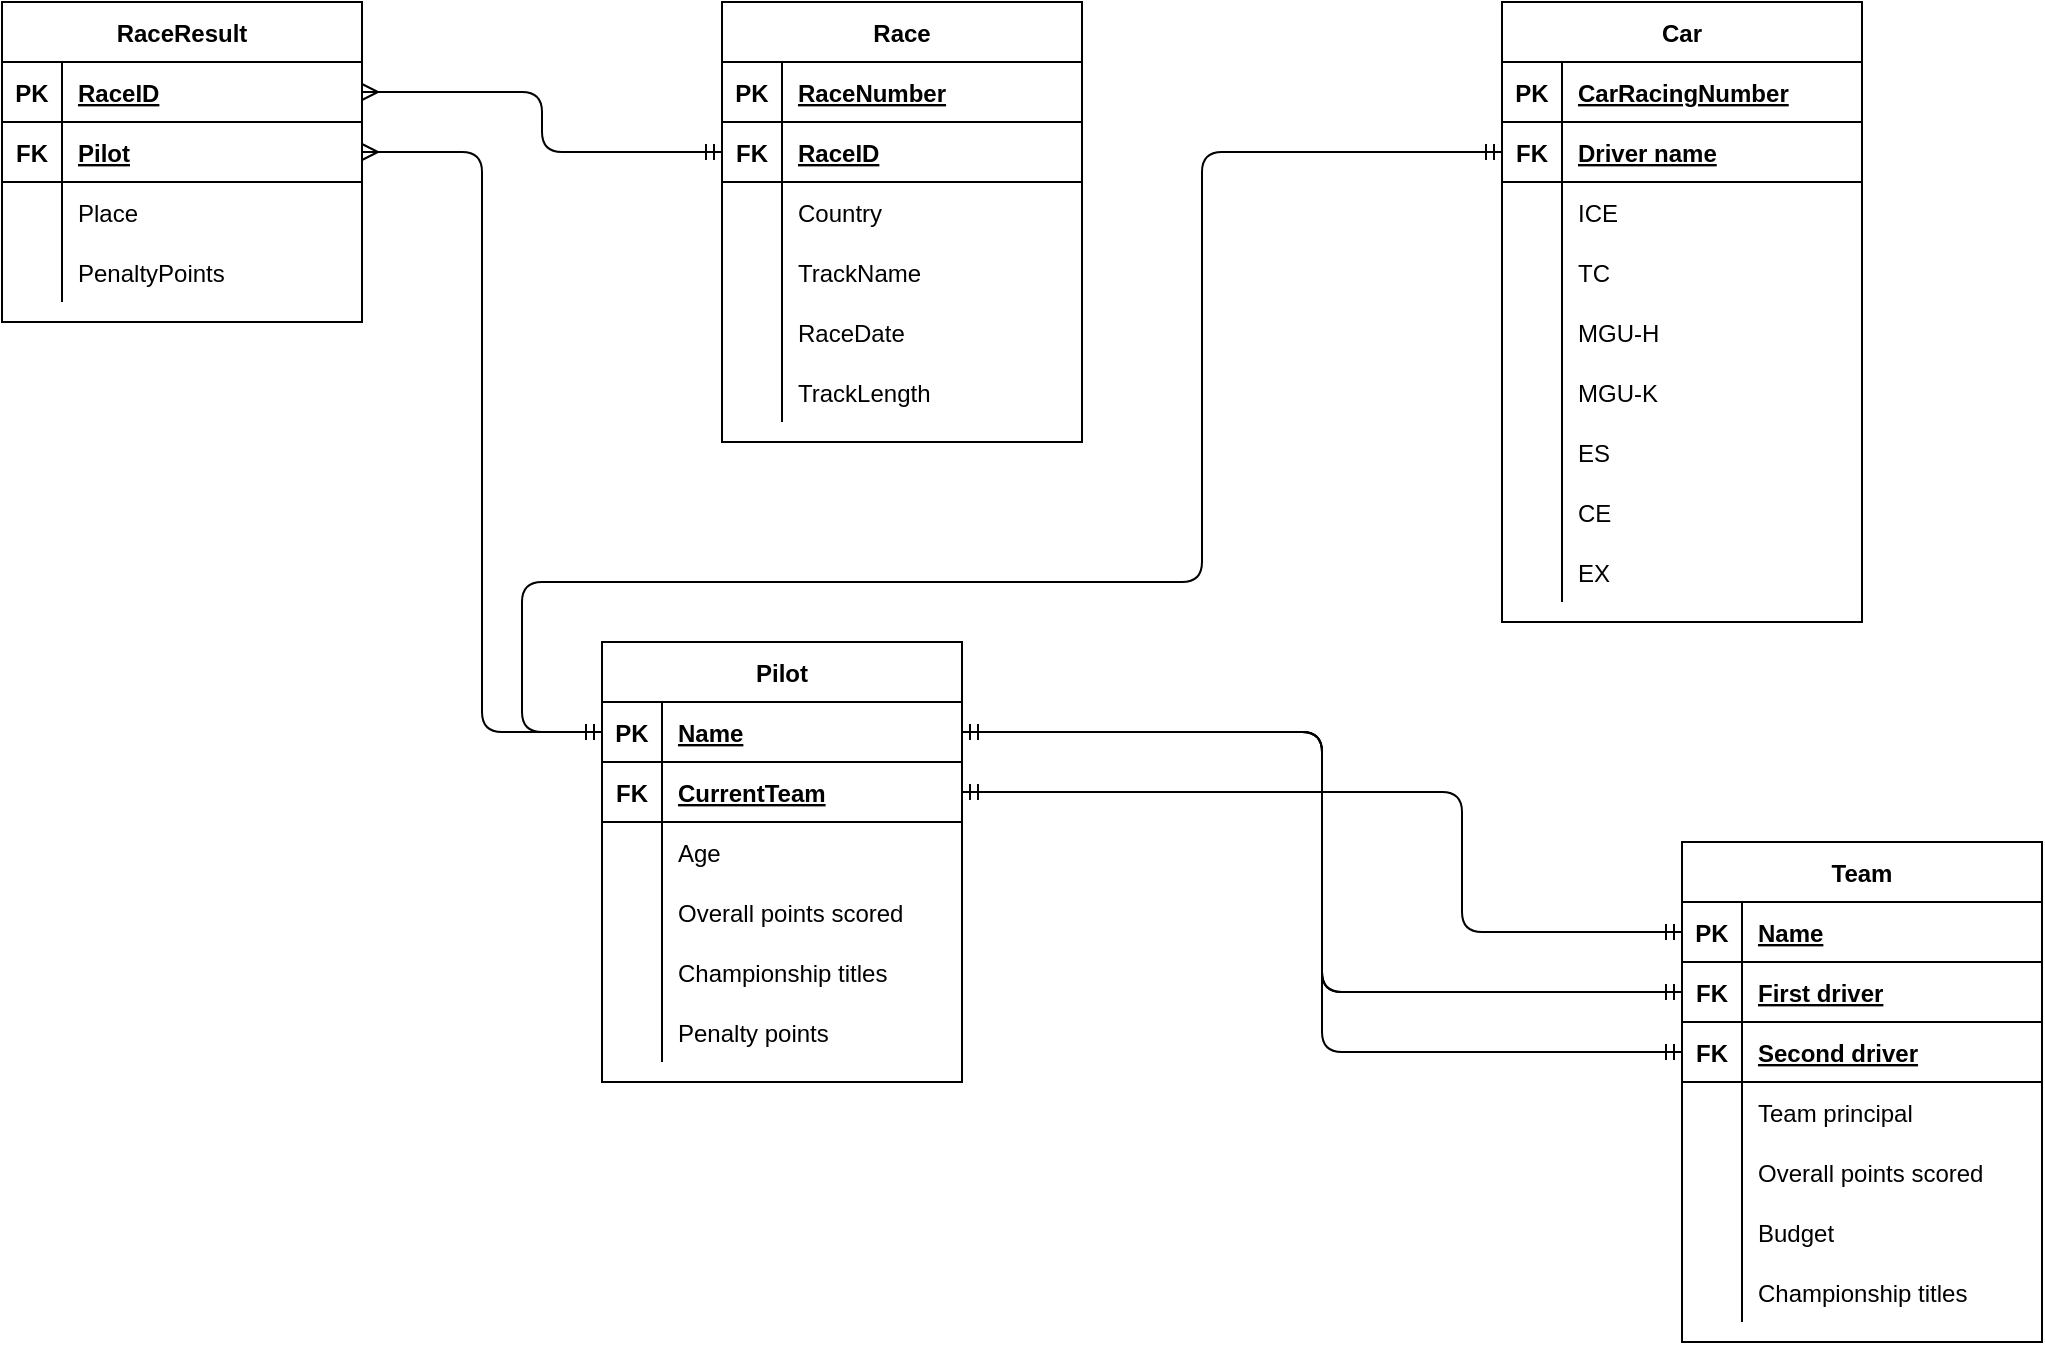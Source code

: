 <mxfile version="20.3.2" type="github">
  <diagram id="8oEdmpoph1ybJ8aEocy_" name="Страница 1">
    <mxGraphModel dx="616" dy="1140" grid="1" gridSize="10" guides="1" tooltips="1" connect="1" arrows="1" fold="1" page="1" pageScale="1" pageWidth="827" pageHeight="1169" math="0" shadow="0">
      <root>
        <mxCell id="0" />
        <mxCell id="1" parent="0" />
        <mxCell id="zvZLjR_T1mVchbXA6RpQ-13" value="Team" style="shape=table;startSize=30;container=1;collapsible=1;childLayout=tableLayout;fixedRows=1;rowLines=0;fontStyle=1;align=center;resizeLast=1;" parent="1" vertex="1">
          <mxGeometry x="920" y="1060" width="180" height="250" as="geometry" />
        </mxCell>
        <mxCell id="zvZLjR_T1mVchbXA6RpQ-14" value="" style="shape=tableRow;horizontal=0;startSize=0;swimlaneHead=0;swimlaneBody=0;fillColor=none;collapsible=0;dropTarget=0;points=[[0,0.5],[1,0.5]];portConstraint=eastwest;top=0;left=0;right=0;bottom=1;" parent="zvZLjR_T1mVchbXA6RpQ-13" vertex="1">
          <mxGeometry y="30" width="180" height="30" as="geometry" />
        </mxCell>
        <mxCell id="zvZLjR_T1mVchbXA6RpQ-15" value="PK" style="shape=partialRectangle;connectable=0;fillColor=none;top=0;left=0;bottom=0;right=0;fontStyle=1;overflow=hidden;" parent="zvZLjR_T1mVchbXA6RpQ-14" vertex="1">
          <mxGeometry width="30" height="30" as="geometry">
            <mxRectangle width="30" height="30" as="alternateBounds" />
          </mxGeometry>
        </mxCell>
        <mxCell id="zvZLjR_T1mVchbXA6RpQ-16" value="Name" style="shape=partialRectangle;connectable=0;fillColor=none;top=0;left=0;bottom=0;right=0;align=left;spacingLeft=6;fontStyle=5;overflow=hidden;" parent="zvZLjR_T1mVchbXA6RpQ-14" vertex="1">
          <mxGeometry x="30" width="150" height="30" as="geometry">
            <mxRectangle width="150" height="30" as="alternateBounds" />
          </mxGeometry>
        </mxCell>
        <mxCell id="zvZLjR_T1mVchbXA6RpQ-203" style="shape=tableRow;horizontal=0;startSize=0;swimlaneHead=0;swimlaneBody=0;fillColor=none;collapsible=0;dropTarget=0;points=[[0,0.5],[1,0.5]];portConstraint=eastwest;top=0;left=0;right=0;bottom=1;" parent="zvZLjR_T1mVchbXA6RpQ-13" vertex="1">
          <mxGeometry y="60" width="180" height="30" as="geometry" />
        </mxCell>
        <mxCell id="zvZLjR_T1mVchbXA6RpQ-204" value="FK" style="shape=partialRectangle;connectable=0;fillColor=none;top=0;left=0;bottom=0;right=0;fontStyle=1;overflow=hidden;" parent="zvZLjR_T1mVchbXA6RpQ-203" vertex="1">
          <mxGeometry width="30" height="30" as="geometry">
            <mxRectangle width="30" height="30" as="alternateBounds" />
          </mxGeometry>
        </mxCell>
        <mxCell id="zvZLjR_T1mVchbXA6RpQ-205" value="First driver" style="shape=partialRectangle;connectable=0;fillColor=none;top=0;left=0;bottom=0;right=0;align=left;spacingLeft=6;fontStyle=5;overflow=hidden;" parent="zvZLjR_T1mVchbXA6RpQ-203" vertex="1">
          <mxGeometry x="30" width="150" height="30" as="geometry">
            <mxRectangle width="150" height="30" as="alternateBounds" />
          </mxGeometry>
        </mxCell>
        <mxCell id="zvZLjR_T1mVchbXA6RpQ-200" style="shape=tableRow;horizontal=0;startSize=0;swimlaneHead=0;swimlaneBody=0;fillColor=none;collapsible=0;dropTarget=0;points=[[0,0.5],[1,0.5]];portConstraint=eastwest;top=0;left=0;right=0;bottom=1;" parent="zvZLjR_T1mVchbXA6RpQ-13" vertex="1">
          <mxGeometry y="90" width="180" height="30" as="geometry" />
        </mxCell>
        <mxCell id="zvZLjR_T1mVchbXA6RpQ-201" value="FK" style="shape=partialRectangle;connectable=0;fillColor=none;top=0;left=0;bottom=0;right=0;fontStyle=1;overflow=hidden;" parent="zvZLjR_T1mVchbXA6RpQ-200" vertex="1">
          <mxGeometry width="30" height="30" as="geometry">
            <mxRectangle width="30" height="30" as="alternateBounds" />
          </mxGeometry>
        </mxCell>
        <mxCell id="zvZLjR_T1mVchbXA6RpQ-202" value="Second driver" style="shape=partialRectangle;connectable=0;fillColor=none;top=0;left=0;bottom=0;right=0;align=left;spacingLeft=6;fontStyle=5;overflow=hidden;" parent="zvZLjR_T1mVchbXA6RpQ-200" vertex="1">
          <mxGeometry x="30" width="150" height="30" as="geometry">
            <mxRectangle width="150" height="30" as="alternateBounds" />
          </mxGeometry>
        </mxCell>
        <mxCell id="zvZLjR_T1mVchbXA6RpQ-29" style="shape=tableRow;horizontal=0;startSize=0;swimlaneHead=0;swimlaneBody=0;fillColor=none;collapsible=0;dropTarget=0;points=[[0,0.5],[1,0.5]];portConstraint=eastwest;top=0;left=0;right=0;bottom=0;" parent="zvZLjR_T1mVchbXA6RpQ-13" vertex="1">
          <mxGeometry y="120" width="180" height="30" as="geometry" />
        </mxCell>
        <mxCell id="zvZLjR_T1mVchbXA6RpQ-30" style="shape=partialRectangle;connectable=0;fillColor=none;top=0;left=0;bottom=0;right=0;editable=1;overflow=hidden;" parent="zvZLjR_T1mVchbXA6RpQ-29" vertex="1">
          <mxGeometry width="30" height="30" as="geometry">
            <mxRectangle width="30" height="30" as="alternateBounds" />
          </mxGeometry>
        </mxCell>
        <mxCell id="zvZLjR_T1mVchbXA6RpQ-31" value="Team principal" style="shape=partialRectangle;connectable=0;fillColor=none;top=0;left=0;bottom=0;right=0;align=left;spacingLeft=6;overflow=hidden;" parent="zvZLjR_T1mVchbXA6RpQ-29" vertex="1">
          <mxGeometry x="30" width="150" height="30" as="geometry">
            <mxRectangle width="150" height="30" as="alternateBounds" />
          </mxGeometry>
        </mxCell>
        <mxCell id="awtavTXApkBcehFsRU_w-45" style="shape=tableRow;horizontal=0;startSize=0;swimlaneHead=0;swimlaneBody=0;fillColor=none;collapsible=0;dropTarget=0;points=[[0,0.5],[1,0.5]];portConstraint=eastwest;top=0;left=0;right=0;bottom=0;" parent="zvZLjR_T1mVchbXA6RpQ-13" vertex="1">
          <mxGeometry y="150" width="180" height="30" as="geometry" />
        </mxCell>
        <mxCell id="awtavTXApkBcehFsRU_w-46" style="shape=partialRectangle;connectable=0;fillColor=none;top=0;left=0;bottom=0;right=0;editable=1;overflow=hidden;" parent="awtavTXApkBcehFsRU_w-45" vertex="1">
          <mxGeometry width="30" height="30" as="geometry">
            <mxRectangle width="30" height="30" as="alternateBounds" />
          </mxGeometry>
        </mxCell>
        <mxCell id="awtavTXApkBcehFsRU_w-47" value="Overall points scored" style="shape=partialRectangle;connectable=0;fillColor=none;top=0;left=0;bottom=0;right=0;align=left;spacingLeft=6;overflow=hidden;" parent="awtavTXApkBcehFsRU_w-45" vertex="1">
          <mxGeometry x="30" width="150" height="30" as="geometry">
            <mxRectangle width="150" height="30" as="alternateBounds" />
          </mxGeometry>
        </mxCell>
        <mxCell id="zvZLjR_T1mVchbXA6RpQ-23" value="" style="shape=tableRow;horizontal=0;startSize=0;swimlaneHead=0;swimlaneBody=0;fillColor=none;collapsible=0;dropTarget=0;points=[[0,0.5],[1,0.5]];portConstraint=eastwest;top=0;left=0;right=0;bottom=0;" parent="zvZLjR_T1mVchbXA6RpQ-13" vertex="1">
          <mxGeometry y="180" width="180" height="30" as="geometry" />
        </mxCell>
        <mxCell id="zvZLjR_T1mVchbXA6RpQ-24" value="" style="shape=partialRectangle;connectable=0;fillColor=none;top=0;left=0;bottom=0;right=0;editable=1;overflow=hidden;" parent="zvZLjR_T1mVchbXA6RpQ-23" vertex="1">
          <mxGeometry width="30" height="30" as="geometry">
            <mxRectangle width="30" height="30" as="alternateBounds" />
          </mxGeometry>
        </mxCell>
        <mxCell id="zvZLjR_T1mVchbXA6RpQ-25" value="Budget" style="shape=partialRectangle;connectable=0;fillColor=none;top=0;left=0;bottom=0;right=0;align=left;spacingLeft=6;overflow=hidden;" parent="zvZLjR_T1mVchbXA6RpQ-23" vertex="1">
          <mxGeometry x="30" width="150" height="30" as="geometry">
            <mxRectangle width="150" height="30" as="alternateBounds" />
          </mxGeometry>
        </mxCell>
        <mxCell id="awtavTXApkBcehFsRU_w-41" style="shape=tableRow;horizontal=0;startSize=0;swimlaneHead=0;swimlaneBody=0;fillColor=none;collapsible=0;dropTarget=0;points=[[0,0.5],[1,0.5]];portConstraint=eastwest;top=0;left=0;right=0;bottom=0;" parent="zvZLjR_T1mVchbXA6RpQ-13" vertex="1">
          <mxGeometry y="210" width="180" height="30" as="geometry" />
        </mxCell>
        <mxCell id="awtavTXApkBcehFsRU_w-42" style="shape=partialRectangle;connectable=0;fillColor=none;top=0;left=0;bottom=0;right=0;editable=1;overflow=hidden;" parent="awtavTXApkBcehFsRU_w-41" vertex="1">
          <mxGeometry width="30" height="30" as="geometry">
            <mxRectangle width="30" height="30" as="alternateBounds" />
          </mxGeometry>
        </mxCell>
        <mxCell id="awtavTXApkBcehFsRU_w-43" value="Championship titles" style="shape=partialRectangle;connectable=0;fillColor=none;top=0;left=0;bottom=0;right=0;align=left;spacingLeft=6;overflow=hidden;" parent="awtavTXApkBcehFsRU_w-41" vertex="1">
          <mxGeometry x="30" width="150" height="30" as="geometry">
            <mxRectangle width="150" height="30" as="alternateBounds" />
          </mxGeometry>
        </mxCell>
        <mxCell id="zvZLjR_T1mVchbXA6RpQ-32" value="Pilot" style="shape=table;startSize=30;container=1;collapsible=1;childLayout=tableLayout;fixedRows=1;rowLines=0;fontStyle=1;align=center;resizeLast=1;" parent="1" vertex="1">
          <mxGeometry x="380" y="960" width="180" height="220" as="geometry" />
        </mxCell>
        <mxCell id="zvZLjR_T1mVchbXA6RpQ-33" value="" style="shape=tableRow;horizontal=0;startSize=0;swimlaneHead=0;swimlaneBody=0;fillColor=none;collapsible=0;dropTarget=0;points=[[0,0.5],[1,0.5]];portConstraint=eastwest;top=0;left=0;right=0;bottom=1;" parent="zvZLjR_T1mVchbXA6RpQ-32" vertex="1">
          <mxGeometry y="30" width="180" height="30" as="geometry" />
        </mxCell>
        <mxCell id="zvZLjR_T1mVchbXA6RpQ-34" value="PK" style="shape=partialRectangle;connectable=0;fillColor=none;top=0;left=0;bottom=0;right=0;fontStyle=1;overflow=hidden;" parent="zvZLjR_T1mVchbXA6RpQ-33" vertex="1">
          <mxGeometry width="30" height="30" as="geometry">
            <mxRectangle width="30" height="30" as="alternateBounds" />
          </mxGeometry>
        </mxCell>
        <mxCell id="zvZLjR_T1mVchbXA6RpQ-35" value="Name" style="shape=partialRectangle;connectable=0;fillColor=none;top=0;left=0;bottom=0;right=0;align=left;spacingLeft=6;fontStyle=5;overflow=hidden;" parent="zvZLjR_T1mVchbXA6RpQ-33" vertex="1">
          <mxGeometry x="30" width="150" height="30" as="geometry">
            <mxRectangle width="150" height="30" as="alternateBounds" />
          </mxGeometry>
        </mxCell>
        <mxCell id="awtavTXApkBcehFsRU_w-98" style="shape=tableRow;horizontal=0;startSize=0;swimlaneHead=0;swimlaneBody=0;fillColor=none;collapsible=0;dropTarget=0;points=[[0,0.5],[1,0.5]];portConstraint=eastwest;top=0;left=0;right=0;bottom=1;" parent="zvZLjR_T1mVchbXA6RpQ-32" vertex="1">
          <mxGeometry y="60" width="180" height="30" as="geometry" />
        </mxCell>
        <mxCell id="awtavTXApkBcehFsRU_w-99" value="FK" style="shape=partialRectangle;connectable=0;fillColor=none;top=0;left=0;bottom=0;right=0;fontStyle=1;overflow=hidden;" parent="awtavTXApkBcehFsRU_w-98" vertex="1">
          <mxGeometry width="30" height="30" as="geometry">
            <mxRectangle width="30" height="30" as="alternateBounds" />
          </mxGeometry>
        </mxCell>
        <mxCell id="awtavTXApkBcehFsRU_w-100" value="CurrentTeam" style="shape=partialRectangle;connectable=0;fillColor=none;top=0;left=0;bottom=0;right=0;align=left;spacingLeft=6;fontStyle=5;overflow=hidden;" parent="awtavTXApkBcehFsRU_w-98" vertex="1">
          <mxGeometry x="30" width="150" height="30" as="geometry">
            <mxRectangle width="150" height="30" as="alternateBounds" />
          </mxGeometry>
        </mxCell>
        <mxCell id="zvZLjR_T1mVchbXA6RpQ-36" style="shape=tableRow;horizontal=0;startSize=0;swimlaneHead=0;swimlaneBody=0;fillColor=none;collapsible=0;dropTarget=0;points=[[0,0.5],[1,0.5]];portConstraint=eastwest;top=0;left=0;right=0;bottom=0;" parent="zvZLjR_T1mVchbXA6RpQ-32" vertex="1">
          <mxGeometry y="90" width="180" height="30" as="geometry" />
        </mxCell>
        <mxCell id="zvZLjR_T1mVchbXA6RpQ-37" style="shape=partialRectangle;connectable=0;fillColor=none;top=0;left=0;bottom=0;right=0;editable=1;overflow=hidden;" parent="zvZLjR_T1mVchbXA6RpQ-36" vertex="1">
          <mxGeometry width="30" height="30" as="geometry">
            <mxRectangle width="30" height="30" as="alternateBounds" />
          </mxGeometry>
        </mxCell>
        <mxCell id="zvZLjR_T1mVchbXA6RpQ-38" value="Age" style="shape=partialRectangle;connectable=0;fillColor=none;top=0;left=0;bottom=0;right=0;align=left;spacingLeft=6;overflow=hidden;" parent="zvZLjR_T1mVchbXA6RpQ-36" vertex="1">
          <mxGeometry x="30" width="150" height="30" as="geometry">
            <mxRectangle width="150" height="30" as="alternateBounds" />
          </mxGeometry>
        </mxCell>
        <mxCell id="zvZLjR_T1mVchbXA6RpQ-39" value="" style="shape=tableRow;horizontal=0;startSize=0;swimlaneHead=0;swimlaneBody=0;fillColor=none;collapsible=0;dropTarget=0;points=[[0,0.5],[1,0.5]];portConstraint=eastwest;top=0;left=0;right=0;bottom=0;" parent="zvZLjR_T1mVchbXA6RpQ-32" vertex="1">
          <mxGeometry y="120" width="180" height="30" as="geometry" />
        </mxCell>
        <mxCell id="zvZLjR_T1mVchbXA6RpQ-40" value="" style="shape=partialRectangle;connectable=0;fillColor=none;top=0;left=0;bottom=0;right=0;editable=1;overflow=hidden;" parent="zvZLjR_T1mVchbXA6RpQ-39" vertex="1">
          <mxGeometry width="30" height="30" as="geometry">
            <mxRectangle width="30" height="30" as="alternateBounds" />
          </mxGeometry>
        </mxCell>
        <mxCell id="zvZLjR_T1mVchbXA6RpQ-41" value="Overall points scored" style="shape=partialRectangle;connectable=0;fillColor=none;top=0;left=0;bottom=0;right=0;align=left;spacingLeft=6;overflow=hidden;" parent="zvZLjR_T1mVchbXA6RpQ-39" vertex="1">
          <mxGeometry x="30" width="150" height="30" as="geometry">
            <mxRectangle width="150" height="30" as="alternateBounds" />
          </mxGeometry>
        </mxCell>
        <mxCell id="zvZLjR_T1mVchbXA6RpQ-42" value="" style="shape=tableRow;horizontal=0;startSize=0;swimlaneHead=0;swimlaneBody=0;fillColor=none;collapsible=0;dropTarget=0;points=[[0,0.5],[1,0.5]];portConstraint=eastwest;top=0;left=0;right=0;bottom=0;" parent="zvZLjR_T1mVchbXA6RpQ-32" vertex="1">
          <mxGeometry y="150" width="180" height="30" as="geometry" />
        </mxCell>
        <mxCell id="zvZLjR_T1mVchbXA6RpQ-43" value="" style="shape=partialRectangle;connectable=0;fillColor=none;top=0;left=0;bottom=0;right=0;editable=1;overflow=hidden;" parent="zvZLjR_T1mVchbXA6RpQ-42" vertex="1">
          <mxGeometry width="30" height="30" as="geometry">
            <mxRectangle width="30" height="30" as="alternateBounds" />
          </mxGeometry>
        </mxCell>
        <mxCell id="zvZLjR_T1mVchbXA6RpQ-44" value="Championship titles" style="shape=partialRectangle;connectable=0;fillColor=none;top=0;left=0;bottom=0;right=0;align=left;spacingLeft=6;overflow=hidden;" parent="zvZLjR_T1mVchbXA6RpQ-42" vertex="1">
          <mxGeometry x="30" width="150" height="30" as="geometry">
            <mxRectangle width="150" height="30" as="alternateBounds" />
          </mxGeometry>
        </mxCell>
        <mxCell id="zvZLjR_T1mVchbXA6RpQ-45" value="" style="shape=tableRow;horizontal=0;startSize=0;swimlaneHead=0;swimlaneBody=0;fillColor=none;collapsible=0;dropTarget=0;points=[[0,0.5],[1,0.5]];portConstraint=eastwest;top=0;left=0;right=0;bottom=0;" parent="zvZLjR_T1mVchbXA6RpQ-32" vertex="1">
          <mxGeometry y="180" width="180" height="30" as="geometry" />
        </mxCell>
        <mxCell id="zvZLjR_T1mVchbXA6RpQ-46" value="" style="shape=partialRectangle;connectable=0;fillColor=none;top=0;left=0;bottom=0;right=0;editable=1;overflow=hidden;" parent="zvZLjR_T1mVchbXA6RpQ-45" vertex="1">
          <mxGeometry width="30" height="30" as="geometry">
            <mxRectangle width="30" height="30" as="alternateBounds" />
          </mxGeometry>
        </mxCell>
        <mxCell id="zvZLjR_T1mVchbXA6RpQ-47" value="Penalty points" style="shape=partialRectangle;connectable=0;fillColor=none;top=0;left=0;bottom=0;right=0;align=left;spacingLeft=6;overflow=hidden;" parent="zvZLjR_T1mVchbXA6RpQ-45" vertex="1">
          <mxGeometry x="30" width="150" height="30" as="geometry">
            <mxRectangle width="150" height="30" as="alternateBounds" />
          </mxGeometry>
        </mxCell>
        <mxCell id="zvZLjR_T1mVchbXA6RpQ-48" value="Car" style="shape=table;startSize=30;container=1;collapsible=1;childLayout=tableLayout;fixedRows=1;rowLines=0;fontStyle=1;align=center;resizeLast=1;" parent="1" vertex="1">
          <mxGeometry x="830" y="640" width="180" height="310" as="geometry" />
        </mxCell>
        <mxCell id="zvZLjR_T1mVchbXA6RpQ-68" style="shape=tableRow;horizontal=0;startSize=0;swimlaneHead=0;swimlaneBody=0;fillColor=none;collapsible=0;dropTarget=0;points=[[0,0.5],[1,0.5]];portConstraint=eastwest;top=0;left=0;right=0;bottom=1;" parent="zvZLjR_T1mVchbXA6RpQ-48" vertex="1">
          <mxGeometry y="30" width="180" height="30" as="geometry" />
        </mxCell>
        <mxCell id="zvZLjR_T1mVchbXA6RpQ-69" value="PK" style="shape=partialRectangle;connectable=0;fillColor=none;top=0;left=0;bottom=0;right=0;fontStyle=1;overflow=hidden;" parent="zvZLjR_T1mVchbXA6RpQ-68" vertex="1">
          <mxGeometry width="30" height="30" as="geometry">
            <mxRectangle width="30" height="30" as="alternateBounds" />
          </mxGeometry>
        </mxCell>
        <mxCell id="zvZLjR_T1mVchbXA6RpQ-70" value="CarRacingNumber" style="shape=partialRectangle;connectable=0;fillColor=none;top=0;left=0;bottom=0;right=0;align=left;spacingLeft=6;fontStyle=5;overflow=hidden;" parent="zvZLjR_T1mVchbXA6RpQ-68" vertex="1">
          <mxGeometry x="30" width="150" height="30" as="geometry">
            <mxRectangle width="150" height="30" as="alternateBounds" />
          </mxGeometry>
        </mxCell>
        <mxCell id="zvZLjR_T1mVchbXA6RpQ-64" style="shape=tableRow;horizontal=0;startSize=0;swimlaneHead=0;swimlaneBody=0;fillColor=none;collapsible=0;dropTarget=0;points=[[0,0.5],[1,0.5]];portConstraint=eastwest;top=0;left=0;right=0;bottom=1;" parent="zvZLjR_T1mVchbXA6RpQ-48" vertex="1">
          <mxGeometry y="60" width="180" height="30" as="geometry" />
        </mxCell>
        <mxCell id="zvZLjR_T1mVchbXA6RpQ-65" value="FK" style="shape=partialRectangle;connectable=0;fillColor=none;top=0;left=0;bottom=0;right=0;fontStyle=1;overflow=hidden;" parent="zvZLjR_T1mVchbXA6RpQ-64" vertex="1">
          <mxGeometry width="30" height="30" as="geometry">
            <mxRectangle width="30" height="30" as="alternateBounds" />
          </mxGeometry>
        </mxCell>
        <mxCell id="zvZLjR_T1mVchbXA6RpQ-66" value="Driver name" style="shape=partialRectangle;connectable=0;fillColor=none;top=0;left=0;bottom=0;right=0;align=left;spacingLeft=6;fontStyle=5;overflow=hidden;" parent="zvZLjR_T1mVchbXA6RpQ-64" vertex="1">
          <mxGeometry x="30" width="150" height="30" as="geometry">
            <mxRectangle width="150" height="30" as="alternateBounds" />
          </mxGeometry>
        </mxCell>
        <mxCell id="zvZLjR_T1mVchbXA6RpQ-52" style="shape=tableRow;horizontal=0;startSize=0;swimlaneHead=0;swimlaneBody=0;fillColor=none;collapsible=0;dropTarget=0;points=[[0,0.5],[1,0.5]];portConstraint=eastwest;top=0;left=0;right=0;bottom=0;" parent="zvZLjR_T1mVchbXA6RpQ-48" vertex="1">
          <mxGeometry y="90" width="180" height="30" as="geometry" />
        </mxCell>
        <mxCell id="zvZLjR_T1mVchbXA6RpQ-53" style="shape=partialRectangle;connectable=0;fillColor=none;top=0;left=0;bottom=0;right=0;editable=1;overflow=hidden;" parent="zvZLjR_T1mVchbXA6RpQ-52" vertex="1">
          <mxGeometry width="30" height="30" as="geometry">
            <mxRectangle width="30" height="30" as="alternateBounds" />
          </mxGeometry>
        </mxCell>
        <mxCell id="zvZLjR_T1mVchbXA6RpQ-54" value="ICE" style="shape=partialRectangle;connectable=0;fillColor=none;top=0;left=0;bottom=0;right=0;align=left;spacingLeft=6;overflow=hidden;" parent="zvZLjR_T1mVchbXA6RpQ-52" vertex="1">
          <mxGeometry x="30" width="150" height="30" as="geometry">
            <mxRectangle width="150" height="30" as="alternateBounds" />
          </mxGeometry>
        </mxCell>
        <mxCell id="zvZLjR_T1mVchbXA6RpQ-55" value="" style="shape=tableRow;horizontal=0;startSize=0;swimlaneHead=0;swimlaneBody=0;fillColor=none;collapsible=0;dropTarget=0;points=[[0,0.5],[1,0.5]];portConstraint=eastwest;top=0;left=0;right=0;bottom=0;" parent="zvZLjR_T1mVchbXA6RpQ-48" vertex="1">
          <mxGeometry y="120" width="180" height="30" as="geometry" />
        </mxCell>
        <mxCell id="zvZLjR_T1mVchbXA6RpQ-56" value="" style="shape=partialRectangle;connectable=0;fillColor=none;top=0;left=0;bottom=0;right=0;editable=1;overflow=hidden;" parent="zvZLjR_T1mVchbXA6RpQ-55" vertex="1">
          <mxGeometry width="30" height="30" as="geometry">
            <mxRectangle width="30" height="30" as="alternateBounds" />
          </mxGeometry>
        </mxCell>
        <mxCell id="zvZLjR_T1mVchbXA6RpQ-57" value="TC" style="shape=partialRectangle;connectable=0;fillColor=none;top=0;left=0;bottom=0;right=0;align=left;spacingLeft=6;overflow=hidden;" parent="zvZLjR_T1mVchbXA6RpQ-55" vertex="1">
          <mxGeometry x="30" width="150" height="30" as="geometry">
            <mxRectangle width="150" height="30" as="alternateBounds" />
          </mxGeometry>
        </mxCell>
        <mxCell id="zvZLjR_T1mVchbXA6RpQ-58" value="" style="shape=tableRow;horizontal=0;startSize=0;swimlaneHead=0;swimlaneBody=0;fillColor=none;collapsible=0;dropTarget=0;points=[[0,0.5],[1,0.5]];portConstraint=eastwest;top=0;left=0;right=0;bottom=0;" parent="zvZLjR_T1mVchbXA6RpQ-48" vertex="1">
          <mxGeometry y="150" width="180" height="30" as="geometry" />
        </mxCell>
        <mxCell id="zvZLjR_T1mVchbXA6RpQ-59" value="" style="shape=partialRectangle;connectable=0;fillColor=none;top=0;left=0;bottom=0;right=0;editable=1;overflow=hidden;" parent="zvZLjR_T1mVchbXA6RpQ-58" vertex="1">
          <mxGeometry width="30" height="30" as="geometry">
            <mxRectangle width="30" height="30" as="alternateBounds" />
          </mxGeometry>
        </mxCell>
        <mxCell id="zvZLjR_T1mVchbXA6RpQ-60" value="MGU-H" style="shape=partialRectangle;connectable=0;fillColor=none;top=0;left=0;bottom=0;right=0;align=left;spacingLeft=6;overflow=hidden;" parent="zvZLjR_T1mVchbXA6RpQ-58" vertex="1">
          <mxGeometry x="30" width="150" height="30" as="geometry">
            <mxRectangle width="150" height="30" as="alternateBounds" />
          </mxGeometry>
        </mxCell>
        <mxCell id="zvZLjR_T1mVchbXA6RpQ-61" value="" style="shape=tableRow;horizontal=0;startSize=0;swimlaneHead=0;swimlaneBody=0;fillColor=none;collapsible=0;dropTarget=0;points=[[0,0.5],[1,0.5]];portConstraint=eastwest;top=0;left=0;right=0;bottom=0;" parent="zvZLjR_T1mVchbXA6RpQ-48" vertex="1">
          <mxGeometry y="180" width="180" height="30" as="geometry" />
        </mxCell>
        <mxCell id="zvZLjR_T1mVchbXA6RpQ-62" value="" style="shape=partialRectangle;connectable=0;fillColor=none;top=0;left=0;bottom=0;right=0;editable=1;overflow=hidden;" parent="zvZLjR_T1mVchbXA6RpQ-61" vertex="1">
          <mxGeometry width="30" height="30" as="geometry">
            <mxRectangle width="30" height="30" as="alternateBounds" />
          </mxGeometry>
        </mxCell>
        <mxCell id="zvZLjR_T1mVchbXA6RpQ-63" value="MGU-K" style="shape=partialRectangle;connectable=0;fillColor=none;top=0;left=0;bottom=0;right=0;align=left;spacingLeft=6;overflow=hidden;" parent="zvZLjR_T1mVchbXA6RpQ-61" vertex="1">
          <mxGeometry x="30" width="150" height="30" as="geometry">
            <mxRectangle width="150" height="30" as="alternateBounds" />
          </mxGeometry>
        </mxCell>
        <mxCell id="zvZLjR_T1mVchbXA6RpQ-71" style="shape=tableRow;horizontal=0;startSize=0;swimlaneHead=0;swimlaneBody=0;fillColor=none;collapsible=0;dropTarget=0;points=[[0,0.5],[1,0.5]];portConstraint=eastwest;top=0;left=0;right=0;bottom=0;" parent="zvZLjR_T1mVchbXA6RpQ-48" vertex="1">
          <mxGeometry y="210" width="180" height="30" as="geometry" />
        </mxCell>
        <mxCell id="zvZLjR_T1mVchbXA6RpQ-72" style="shape=partialRectangle;connectable=0;fillColor=none;top=0;left=0;bottom=0;right=0;editable=1;overflow=hidden;" parent="zvZLjR_T1mVchbXA6RpQ-71" vertex="1">
          <mxGeometry width="30" height="30" as="geometry">
            <mxRectangle width="30" height="30" as="alternateBounds" />
          </mxGeometry>
        </mxCell>
        <mxCell id="zvZLjR_T1mVchbXA6RpQ-73" value="ES" style="shape=partialRectangle;connectable=0;fillColor=none;top=0;left=0;bottom=0;right=0;align=left;spacingLeft=6;overflow=hidden;" parent="zvZLjR_T1mVchbXA6RpQ-71" vertex="1">
          <mxGeometry x="30" width="150" height="30" as="geometry">
            <mxRectangle width="150" height="30" as="alternateBounds" />
          </mxGeometry>
        </mxCell>
        <mxCell id="zvZLjR_T1mVchbXA6RpQ-74" style="shape=tableRow;horizontal=0;startSize=0;swimlaneHead=0;swimlaneBody=0;fillColor=none;collapsible=0;dropTarget=0;points=[[0,0.5],[1,0.5]];portConstraint=eastwest;top=0;left=0;right=0;bottom=0;" parent="zvZLjR_T1mVchbXA6RpQ-48" vertex="1">
          <mxGeometry y="240" width="180" height="30" as="geometry" />
        </mxCell>
        <mxCell id="zvZLjR_T1mVchbXA6RpQ-75" style="shape=partialRectangle;connectable=0;fillColor=none;top=0;left=0;bottom=0;right=0;editable=1;overflow=hidden;" parent="zvZLjR_T1mVchbXA6RpQ-74" vertex="1">
          <mxGeometry width="30" height="30" as="geometry">
            <mxRectangle width="30" height="30" as="alternateBounds" />
          </mxGeometry>
        </mxCell>
        <mxCell id="zvZLjR_T1mVchbXA6RpQ-76" value="CE" style="shape=partialRectangle;connectable=0;fillColor=none;top=0;left=0;bottom=0;right=0;align=left;spacingLeft=6;overflow=hidden;" parent="zvZLjR_T1mVchbXA6RpQ-74" vertex="1">
          <mxGeometry x="30" width="150" height="30" as="geometry">
            <mxRectangle width="150" height="30" as="alternateBounds" />
          </mxGeometry>
        </mxCell>
        <mxCell id="zvZLjR_T1mVchbXA6RpQ-77" style="shape=tableRow;horizontal=0;startSize=0;swimlaneHead=0;swimlaneBody=0;fillColor=none;collapsible=0;dropTarget=0;points=[[0,0.5],[1,0.5]];portConstraint=eastwest;top=0;left=0;right=0;bottom=0;" parent="zvZLjR_T1mVchbXA6RpQ-48" vertex="1">
          <mxGeometry y="270" width="180" height="30" as="geometry" />
        </mxCell>
        <mxCell id="zvZLjR_T1mVchbXA6RpQ-78" style="shape=partialRectangle;connectable=0;fillColor=none;top=0;left=0;bottom=0;right=0;editable=1;overflow=hidden;" parent="zvZLjR_T1mVchbXA6RpQ-77" vertex="1">
          <mxGeometry width="30" height="30" as="geometry">
            <mxRectangle width="30" height="30" as="alternateBounds" />
          </mxGeometry>
        </mxCell>
        <mxCell id="zvZLjR_T1mVchbXA6RpQ-79" value="EX" style="shape=partialRectangle;connectable=0;fillColor=none;top=0;left=0;bottom=0;right=0;align=left;spacingLeft=6;overflow=hidden;" parent="zvZLjR_T1mVchbXA6RpQ-77" vertex="1">
          <mxGeometry x="30" width="150" height="30" as="geometry">
            <mxRectangle width="150" height="30" as="alternateBounds" />
          </mxGeometry>
        </mxCell>
        <mxCell id="zvZLjR_T1mVchbXA6RpQ-102" value="Race" style="shape=table;startSize=30;container=1;collapsible=1;childLayout=tableLayout;fixedRows=1;rowLines=0;fontStyle=1;align=center;resizeLast=1;" parent="1" vertex="1">
          <mxGeometry x="440" y="640" width="180" height="220" as="geometry" />
        </mxCell>
        <mxCell id="zvZLjR_T1mVchbXA6RpQ-103" value="" style="shape=tableRow;horizontal=0;startSize=0;swimlaneHead=0;swimlaneBody=0;fillColor=none;collapsible=0;dropTarget=0;points=[[0,0.5],[1,0.5]];portConstraint=eastwest;top=0;left=0;right=0;bottom=1;" parent="zvZLjR_T1mVchbXA6RpQ-102" vertex="1">
          <mxGeometry y="30" width="180" height="30" as="geometry" />
        </mxCell>
        <mxCell id="zvZLjR_T1mVchbXA6RpQ-104" value="PK" style="shape=partialRectangle;connectable=0;fillColor=none;top=0;left=0;bottom=0;right=0;fontStyle=1;overflow=hidden;" parent="zvZLjR_T1mVchbXA6RpQ-103" vertex="1">
          <mxGeometry width="30" height="30" as="geometry">
            <mxRectangle width="30" height="30" as="alternateBounds" />
          </mxGeometry>
        </mxCell>
        <mxCell id="zvZLjR_T1mVchbXA6RpQ-105" value="RaceNumber" style="shape=partialRectangle;connectable=0;fillColor=none;top=0;left=0;bottom=0;right=0;align=left;spacingLeft=6;fontStyle=5;overflow=hidden;" parent="zvZLjR_T1mVchbXA6RpQ-103" vertex="1">
          <mxGeometry x="30" width="150" height="30" as="geometry">
            <mxRectangle width="150" height="30" as="alternateBounds" />
          </mxGeometry>
        </mxCell>
        <mxCell id="zvZLjR_T1mVchbXA6RpQ-149" style="shape=tableRow;horizontal=0;startSize=0;swimlaneHead=0;swimlaneBody=0;fillColor=none;collapsible=0;dropTarget=0;points=[[0,0.5],[1,0.5]];portConstraint=eastwest;top=0;left=0;right=0;bottom=1;" parent="zvZLjR_T1mVchbXA6RpQ-102" vertex="1">
          <mxGeometry y="60" width="180" height="30" as="geometry" />
        </mxCell>
        <mxCell id="zvZLjR_T1mVchbXA6RpQ-150" value="FK" style="shape=partialRectangle;connectable=0;fillColor=none;top=0;left=0;bottom=0;right=0;fontStyle=1;overflow=hidden;" parent="zvZLjR_T1mVchbXA6RpQ-149" vertex="1">
          <mxGeometry width="30" height="30" as="geometry">
            <mxRectangle width="30" height="30" as="alternateBounds" />
          </mxGeometry>
        </mxCell>
        <mxCell id="zvZLjR_T1mVchbXA6RpQ-151" value="RaceID" style="shape=partialRectangle;connectable=0;fillColor=none;top=0;left=0;bottom=0;right=0;align=left;spacingLeft=6;fontStyle=5;overflow=hidden;" parent="zvZLjR_T1mVchbXA6RpQ-149" vertex="1">
          <mxGeometry x="30" width="150" height="30" as="geometry">
            <mxRectangle width="150" height="30" as="alternateBounds" />
          </mxGeometry>
        </mxCell>
        <mxCell id="zvZLjR_T1mVchbXA6RpQ-109" value="" style="shape=tableRow;horizontal=0;startSize=0;swimlaneHead=0;swimlaneBody=0;fillColor=none;collapsible=0;dropTarget=0;points=[[0,0.5],[1,0.5]];portConstraint=eastwest;top=0;left=0;right=0;bottom=0;" parent="zvZLjR_T1mVchbXA6RpQ-102" vertex="1">
          <mxGeometry y="90" width="180" height="30" as="geometry" />
        </mxCell>
        <mxCell id="zvZLjR_T1mVchbXA6RpQ-110" value="" style="shape=partialRectangle;connectable=0;fillColor=none;top=0;left=0;bottom=0;right=0;editable=1;overflow=hidden;" parent="zvZLjR_T1mVchbXA6RpQ-109" vertex="1">
          <mxGeometry width="30" height="30" as="geometry">
            <mxRectangle width="30" height="30" as="alternateBounds" />
          </mxGeometry>
        </mxCell>
        <mxCell id="zvZLjR_T1mVchbXA6RpQ-111" value="Country" style="shape=partialRectangle;connectable=0;fillColor=none;top=0;left=0;bottom=0;right=0;align=left;spacingLeft=6;overflow=hidden;" parent="zvZLjR_T1mVchbXA6RpQ-109" vertex="1">
          <mxGeometry x="30" width="150" height="30" as="geometry">
            <mxRectangle width="150" height="30" as="alternateBounds" />
          </mxGeometry>
        </mxCell>
        <mxCell id="zvZLjR_T1mVchbXA6RpQ-112" style="shape=tableRow;horizontal=0;startSize=0;swimlaneHead=0;swimlaneBody=0;fillColor=none;collapsible=0;dropTarget=0;points=[[0,0.5],[1,0.5]];portConstraint=eastwest;top=0;left=0;right=0;bottom=0;" parent="zvZLjR_T1mVchbXA6RpQ-102" vertex="1">
          <mxGeometry y="120" width="180" height="30" as="geometry" />
        </mxCell>
        <mxCell id="zvZLjR_T1mVchbXA6RpQ-113" style="shape=partialRectangle;connectable=0;fillColor=none;top=0;left=0;bottom=0;right=0;editable=1;overflow=hidden;" parent="zvZLjR_T1mVchbXA6RpQ-112" vertex="1">
          <mxGeometry width="30" height="30" as="geometry">
            <mxRectangle width="30" height="30" as="alternateBounds" />
          </mxGeometry>
        </mxCell>
        <mxCell id="zvZLjR_T1mVchbXA6RpQ-114" value="TrackName" style="shape=partialRectangle;connectable=0;fillColor=none;top=0;left=0;bottom=0;right=0;align=left;spacingLeft=6;overflow=hidden;" parent="zvZLjR_T1mVchbXA6RpQ-112" vertex="1">
          <mxGeometry x="30" width="150" height="30" as="geometry">
            <mxRectangle width="150" height="30" as="alternateBounds" />
          </mxGeometry>
        </mxCell>
        <mxCell id="awtavTXApkBcehFsRU_w-87" style="shape=tableRow;horizontal=0;startSize=0;swimlaneHead=0;swimlaneBody=0;fillColor=none;collapsible=0;dropTarget=0;points=[[0,0.5],[1,0.5]];portConstraint=eastwest;top=0;left=0;right=0;bottom=0;" parent="zvZLjR_T1mVchbXA6RpQ-102" vertex="1">
          <mxGeometry y="150" width="180" height="30" as="geometry" />
        </mxCell>
        <mxCell id="awtavTXApkBcehFsRU_w-88" style="shape=partialRectangle;connectable=0;fillColor=none;top=0;left=0;bottom=0;right=0;editable=1;overflow=hidden;" parent="awtavTXApkBcehFsRU_w-87" vertex="1">
          <mxGeometry width="30" height="30" as="geometry">
            <mxRectangle width="30" height="30" as="alternateBounds" />
          </mxGeometry>
        </mxCell>
        <mxCell id="awtavTXApkBcehFsRU_w-89" value="RaceDate" style="shape=partialRectangle;connectable=0;fillColor=none;top=0;left=0;bottom=0;right=0;align=left;spacingLeft=6;overflow=hidden;" parent="awtavTXApkBcehFsRU_w-87" vertex="1">
          <mxGeometry x="30" width="150" height="30" as="geometry">
            <mxRectangle width="150" height="30" as="alternateBounds" />
          </mxGeometry>
        </mxCell>
        <mxCell id="awtavTXApkBcehFsRU_w-95" style="shape=tableRow;horizontal=0;startSize=0;swimlaneHead=0;swimlaneBody=0;fillColor=none;collapsible=0;dropTarget=0;points=[[0,0.5],[1,0.5]];portConstraint=eastwest;top=0;left=0;right=0;bottom=0;" parent="zvZLjR_T1mVchbXA6RpQ-102" vertex="1">
          <mxGeometry y="180" width="180" height="30" as="geometry" />
        </mxCell>
        <mxCell id="awtavTXApkBcehFsRU_w-96" style="shape=partialRectangle;connectable=0;fillColor=none;top=0;left=0;bottom=0;right=0;editable=1;overflow=hidden;" parent="awtavTXApkBcehFsRU_w-95" vertex="1">
          <mxGeometry width="30" height="30" as="geometry">
            <mxRectangle width="30" height="30" as="alternateBounds" />
          </mxGeometry>
        </mxCell>
        <mxCell id="awtavTXApkBcehFsRU_w-97" value="TrackLength" style="shape=partialRectangle;connectable=0;fillColor=none;top=0;left=0;bottom=0;right=0;align=left;spacingLeft=6;overflow=hidden;" parent="awtavTXApkBcehFsRU_w-95" vertex="1">
          <mxGeometry x="30" width="150" height="30" as="geometry">
            <mxRectangle width="150" height="30" as="alternateBounds" />
          </mxGeometry>
        </mxCell>
        <mxCell id="zvZLjR_T1mVchbXA6RpQ-197" style="edgeStyle=orthogonalEdgeStyle;rounded=1;orthogonalLoop=1;jettySize=auto;html=1;exitX=0;exitY=0.5;exitDx=0;exitDy=0;startArrow=ERmandOne;startFill=0;endArrow=ERmany;endFill=0;entryX=1;entryY=0.5;entryDx=0;entryDy=0;" parent="1" source="zvZLjR_T1mVchbXA6RpQ-149" target="awtavTXApkBcehFsRU_w-54" edge="1">
          <mxGeometry relative="1" as="geometry">
            <mxPoint x="240" y="870" as="targetPoint" />
          </mxGeometry>
        </mxCell>
        <mxCell id="zvZLjR_T1mVchbXA6RpQ-206" style="edgeStyle=orthogonalEdgeStyle;rounded=1;orthogonalLoop=1;jettySize=auto;html=1;exitX=0;exitY=0.5;exitDx=0;exitDy=0;entryX=1;entryY=0.5;entryDx=0;entryDy=0;startArrow=ERmandOne;startFill=0;endArrow=ERmandOne;endFill=0;" parent="1" source="zvZLjR_T1mVchbXA6RpQ-203" target="zvZLjR_T1mVchbXA6RpQ-33" edge="1">
          <mxGeometry relative="1" as="geometry" />
        </mxCell>
        <mxCell id="zvZLjR_T1mVchbXA6RpQ-207" style="edgeStyle=orthogonalEdgeStyle;rounded=1;orthogonalLoop=1;jettySize=auto;html=1;exitX=0;exitY=0.5;exitDx=0;exitDy=0;entryX=1;entryY=0.5;entryDx=0;entryDy=0;startArrow=ERmandOne;startFill=0;endArrow=ERmandOne;endFill=0;" parent="1" source="zvZLjR_T1mVchbXA6RpQ-200" target="zvZLjR_T1mVchbXA6RpQ-33" edge="1">
          <mxGeometry relative="1" as="geometry">
            <Array as="points">
              <mxPoint x="740" y="1165" />
              <mxPoint x="740" y="1005" />
            </Array>
          </mxGeometry>
        </mxCell>
        <mxCell id="zvZLjR_T1mVchbXA6RpQ-212" style="edgeStyle=orthogonalEdgeStyle;rounded=1;orthogonalLoop=1;jettySize=auto;html=1;exitX=0;exitY=0.5;exitDx=0;exitDy=0;entryX=0;entryY=0.5;entryDx=0;entryDy=0;startArrow=ERmandOne;startFill=0;endArrow=ERmandOne;endFill=0;" parent="1" source="zvZLjR_T1mVchbXA6RpQ-64" target="zvZLjR_T1mVchbXA6RpQ-33" edge="1">
          <mxGeometry relative="1" as="geometry">
            <Array as="points">
              <mxPoint x="680" y="715" />
              <mxPoint x="680" y="930" />
              <mxPoint x="340" y="930" />
              <mxPoint x="340" y="1005" />
            </Array>
          </mxGeometry>
        </mxCell>
        <mxCell id="zvZLjR_T1mVchbXA6RpQ-213" style="edgeStyle=orthogonalEdgeStyle;rounded=1;orthogonalLoop=1;jettySize=auto;html=1;exitX=0;exitY=0.5;exitDx=0;exitDy=0;entryX=1;entryY=0.5;entryDx=0;entryDy=0;startArrow=ERmandOne;startFill=0;endArrow=ERmandOne;endFill=0;" parent="1" source="zvZLjR_T1mVchbXA6RpQ-203" target="zvZLjR_T1mVchbXA6RpQ-33" edge="1">
          <mxGeometry relative="1" as="geometry">
            <Array as="points">
              <mxPoint x="740" y="1135" />
              <mxPoint x="740" y="1005" />
            </Array>
          </mxGeometry>
        </mxCell>
        <mxCell id="awtavTXApkBcehFsRU_w-53" value="RaceResult" style="shape=table;startSize=30;container=1;collapsible=1;childLayout=tableLayout;fixedRows=1;rowLines=0;fontStyle=1;align=center;resizeLast=1;" parent="1" vertex="1">
          <mxGeometry x="80" y="640" width="180" height="160" as="geometry" />
        </mxCell>
        <mxCell id="awtavTXApkBcehFsRU_w-54" style="shape=tableRow;horizontal=0;startSize=0;swimlaneHead=0;swimlaneBody=0;fillColor=none;collapsible=0;dropTarget=0;points=[[0,0.5],[1,0.5]];portConstraint=eastwest;top=0;left=0;right=0;bottom=1;" parent="awtavTXApkBcehFsRU_w-53" vertex="1">
          <mxGeometry y="30" width="180" height="30" as="geometry" />
        </mxCell>
        <mxCell id="awtavTXApkBcehFsRU_w-55" value="PK" style="shape=partialRectangle;connectable=0;fillColor=none;top=0;left=0;bottom=0;right=0;fontStyle=1;overflow=hidden;" parent="awtavTXApkBcehFsRU_w-54" vertex="1">
          <mxGeometry width="30" height="30" as="geometry">
            <mxRectangle width="30" height="30" as="alternateBounds" />
          </mxGeometry>
        </mxCell>
        <mxCell id="awtavTXApkBcehFsRU_w-56" value="RaceID" style="shape=partialRectangle;connectable=0;fillColor=none;top=0;left=0;bottom=0;right=0;align=left;spacingLeft=6;fontStyle=5;overflow=hidden;" parent="awtavTXApkBcehFsRU_w-54" vertex="1">
          <mxGeometry x="30" width="150" height="30" as="geometry">
            <mxRectangle width="150" height="30" as="alternateBounds" />
          </mxGeometry>
        </mxCell>
        <mxCell id="awtavTXApkBcehFsRU_w-60" style="shape=tableRow;horizontal=0;startSize=0;swimlaneHead=0;swimlaneBody=0;fillColor=none;collapsible=0;dropTarget=0;points=[[0,0.5],[1,0.5]];portConstraint=eastwest;top=0;left=0;right=0;bottom=1;" parent="awtavTXApkBcehFsRU_w-53" vertex="1">
          <mxGeometry y="60" width="180" height="30" as="geometry" />
        </mxCell>
        <mxCell id="awtavTXApkBcehFsRU_w-61" value="FK" style="shape=partialRectangle;connectable=0;fillColor=none;top=0;left=0;bottom=0;right=0;fontStyle=1;overflow=hidden;" parent="awtavTXApkBcehFsRU_w-60" vertex="1">
          <mxGeometry width="30" height="30" as="geometry">
            <mxRectangle width="30" height="30" as="alternateBounds" />
          </mxGeometry>
        </mxCell>
        <mxCell id="awtavTXApkBcehFsRU_w-62" value="Pilot" style="shape=partialRectangle;connectable=0;fillColor=none;top=0;left=0;bottom=0;right=0;align=left;spacingLeft=6;fontStyle=5;overflow=hidden;" parent="awtavTXApkBcehFsRU_w-60" vertex="1">
          <mxGeometry x="30" width="150" height="30" as="geometry">
            <mxRectangle width="150" height="30" as="alternateBounds" />
          </mxGeometry>
        </mxCell>
        <mxCell id="awtavTXApkBcehFsRU_w-92" style="shape=tableRow;horizontal=0;startSize=0;swimlaneHead=0;swimlaneBody=0;fillColor=none;collapsible=0;dropTarget=0;points=[[0,0.5],[1,0.5]];portConstraint=eastwest;top=0;left=0;right=0;bottom=0;" parent="awtavTXApkBcehFsRU_w-53" vertex="1">
          <mxGeometry y="90" width="180" height="30" as="geometry" />
        </mxCell>
        <mxCell id="awtavTXApkBcehFsRU_w-93" style="shape=partialRectangle;connectable=0;fillColor=none;top=0;left=0;bottom=0;right=0;editable=1;overflow=hidden;" parent="awtavTXApkBcehFsRU_w-92" vertex="1">
          <mxGeometry width="30" height="30" as="geometry">
            <mxRectangle width="30" height="30" as="alternateBounds" />
          </mxGeometry>
        </mxCell>
        <mxCell id="awtavTXApkBcehFsRU_w-94" value="Place" style="shape=partialRectangle;connectable=0;fillColor=none;top=0;left=0;bottom=0;right=0;align=left;spacingLeft=6;overflow=hidden;" parent="awtavTXApkBcehFsRU_w-92" vertex="1">
          <mxGeometry x="30" width="150" height="30" as="geometry">
            <mxRectangle width="150" height="30" as="alternateBounds" />
          </mxGeometry>
        </mxCell>
        <mxCell id="x7-772qLZoJOFbg6fqeL-1" style="shape=tableRow;horizontal=0;startSize=0;swimlaneHead=0;swimlaneBody=0;fillColor=none;collapsible=0;dropTarget=0;points=[[0,0.5],[1,0.5]];portConstraint=eastwest;top=0;left=0;right=0;bottom=0;" vertex="1" parent="awtavTXApkBcehFsRU_w-53">
          <mxGeometry y="120" width="180" height="30" as="geometry" />
        </mxCell>
        <mxCell id="x7-772qLZoJOFbg6fqeL-2" style="shape=partialRectangle;connectable=0;fillColor=none;top=0;left=0;bottom=0;right=0;editable=1;overflow=hidden;" vertex="1" parent="x7-772qLZoJOFbg6fqeL-1">
          <mxGeometry width="30" height="30" as="geometry">
            <mxRectangle width="30" height="30" as="alternateBounds" />
          </mxGeometry>
        </mxCell>
        <mxCell id="x7-772qLZoJOFbg6fqeL-3" value="PenaltyPoints" style="shape=partialRectangle;connectable=0;fillColor=none;top=0;left=0;bottom=0;right=0;align=left;spacingLeft=6;overflow=hidden;" vertex="1" parent="x7-772qLZoJOFbg6fqeL-1">
          <mxGeometry x="30" width="150" height="30" as="geometry">
            <mxRectangle width="150" height="30" as="alternateBounds" />
          </mxGeometry>
        </mxCell>
        <mxCell id="awtavTXApkBcehFsRU_w-90" style="edgeStyle=orthogonalEdgeStyle;rounded=1;orthogonalLoop=1;jettySize=auto;html=1;entryX=0;entryY=0.5;entryDx=0;entryDy=0;startArrow=ERmany;startFill=0;endArrow=ERmandOne;endFill=0;" parent="1" target="zvZLjR_T1mVchbXA6RpQ-14" edge="1">
          <mxGeometry relative="1" as="geometry">
            <Array as="points">
              <mxPoint x="410" y="1035" />
              <mxPoint x="410" y="920" />
              <mxPoint x="820" y="920" />
              <mxPoint x="820" y="1005" />
            </Array>
          </mxGeometry>
        </mxCell>
        <mxCell id="awtavTXApkBcehFsRU_w-91" style="edgeStyle=orthogonalEdgeStyle;rounded=1;orthogonalLoop=1;jettySize=auto;html=1;startArrow=ERmany;startFill=0;endArrow=ERmandOne;endFill=0;exitX=1;exitY=0.5;exitDx=0;exitDy=0;" parent="1" source="awtavTXApkBcehFsRU_w-60" target="zvZLjR_T1mVchbXA6RpQ-33" edge="1">
          <mxGeometry relative="1" as="geometry">
            <Array as="points">
              <mxPoint x="320" y="715" />
              <mxPoint x="320" y="1005" />
            </Array>
          </mxGeometry>
        </mxCell>
        <mxCell id="awtavTXApkBcehFsRU_w-101" style="edgeStyle=orthogonalEdgeStyle;rounded=1;orthogonalLoop=1;jettySize=auto;html=1;entryX=0;entryY=0.5;entryDx=0;entryDy=0;startArrow=ERmandOne;startFill=0;endArrow=ERmandOne;endFill=0;" parent="1" source="awtavTXApkBcehFsRU_w-98" target="zvZLjR_T1mVchbXA6RpQ-14" edge="1">
          <mxGeometry relative="1" as="geometry">
            <Array as="points">
              <mxPoint x="810" y="1035" />
              <mxPoint x="810" y="1105" />
            </Array>
          </mxGeometry>
        </mxCell>
      </root>
    </mxGraphModel>
  </diagram>
</mxfile>
